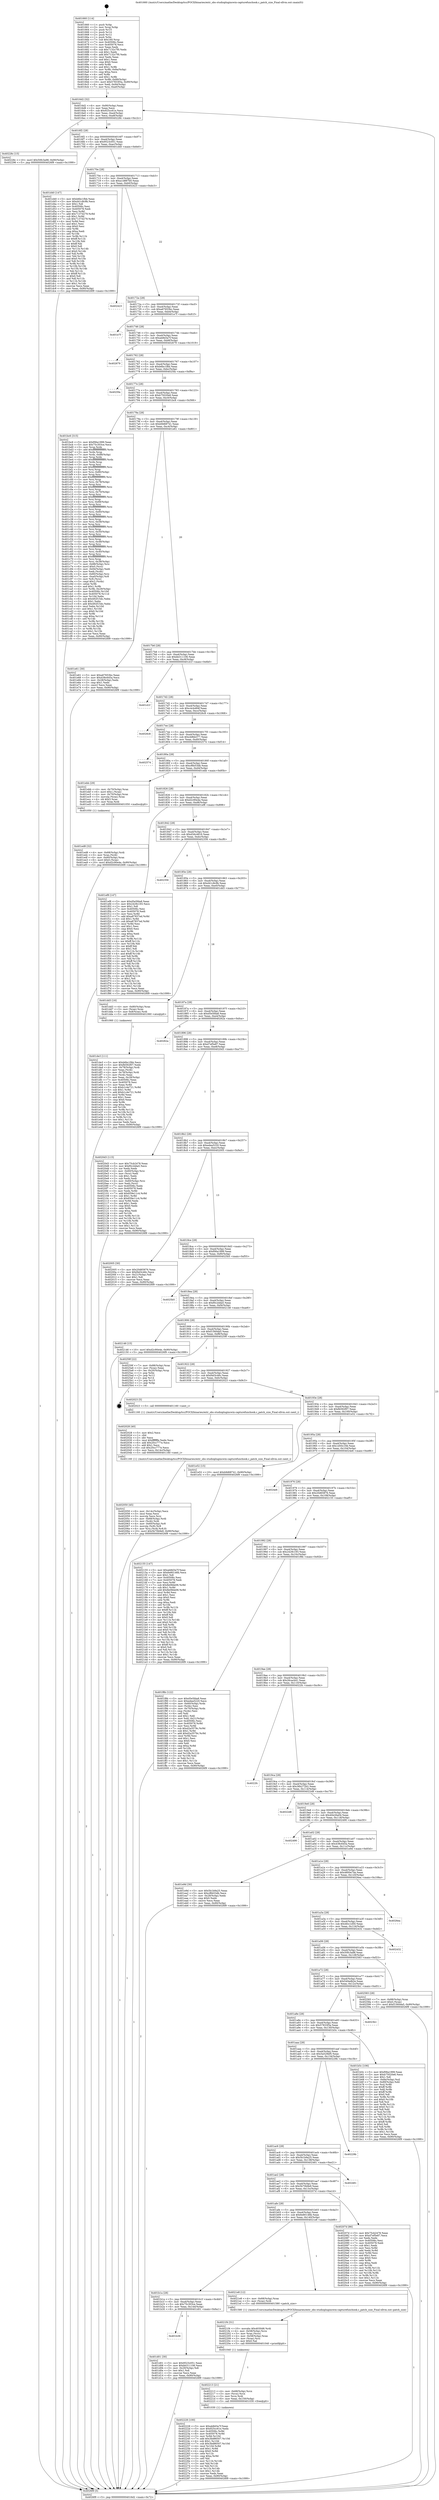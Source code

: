 digraph "0x401660" {
  label = "0x401660 (/mnt/c/Users/mathe/Desktop/tcc/POCII/binaries/extr_obs-studiopluginswin-capturefunchook.c_patch_size_Final-ollvm.out::main(0))"
  labelloc = "t"
  node[shape=record]

  Entry [label="",width=0.3,height=0.3,shape=circle,fillcolor=black,style=filled]
  "0x4016d2" [label="{
     0x4016d2 [32]\l
     | [instrs]\l
     &nbsp;&nbsp;0x4016d2 \<+6\>: mov -0x90(%rbp),%eax\l
     &nbsp;&nbsp;0x4016d8 \<+2\>: mov %eax,%ecx\l
     &nbsp;&nbsp;0x4016da \<+6\>: sub $0x925cc61e,%ecx\l
     &nbsp;&nbsp;0x4016e0 \<+6\>: mov %eax,-0xa4(%rbp)\l
     &nbsp;&nbsp;0x4016e6 \<+6\>: mov %ecx,-0xa8(%rbp)\l
     &nbsp;&nbsp;0x4016ec \<+6\>: je 000000000040228c \<main+0xc2c\>\l
  }"]
  "0x40228c" [label="{
     0x40228c [15]\l
     | [instrs]\l
     &nbsp;&nbsp;0x40228c \<+10\>: movl $0x50fc3a98,-0x90(%rbp)\l
     &nbsp;&nbsp;0x402296 \<+5\>: jmp 00000000004026f9 \<main+0x1099\>\l
  }"]
  "0x4016f2" [label="{
     0x4016f2 [28]\l
     | [instrs]\l
     &nbsp;&nbsp;0x4016f2 \<+5\>: jmp 00000000004016f7 \<main+0x97\>\l
     &nbsp;&nbsp;0x4016f7 \<+6\>: mov -0xa4(%rbp),%eax\l
     &nbsp;&nbsp;0x4016fd \<+5\>: sub $0x9523c051,%eax\l
     &nbsp;&nbsp;0x401702 \<+6\>: mov %eax,-0xac(%rbp)\l
     &nbsp;&nbsp;0x401708 \<+6\>: je 0000000000401d40 \<main+0x6e0\>\l
  }"]
  Exit [label="",width=0.3,height=0.3,shape=circle,fillcolor=black,style=filled,peripheries=2]
  "0x401d40" [label="{
     0x401d40 [147]\l
     | [instrs]\l
     &nbsp;&nbsp;0x401d40 \<+5\>: mov $0xb6bc1fbb,%eax\l
     &nbsp;&nbsp;0x401d45 \<+5\>: mov $0xd41c8c9b,%ecx\l
     &nbsp;&nbsp;0x401d4a \<+2\>: mov $0x1,%dl\l
     &nbsp;&nbsp;0x401d4c \<+7\>: mov 0x40506c,%esi\l
     &nbsp;&nbsp;0x401d53 \<+7\>: mov 0x405078,%edi\l
     &nbsp;&nbsp;0x401d5a \<+3\>: mov %esi,%r8d\l
     &nbsp;&nbsp;0x401d5d \<+7\>: add $0x7137d279,%r8d\l
     &nbsp;&nbsp;0x401d64 \<+4\>: sub $0x1,%r8d\l
     &nbsp;&nbsp;0x401d68 \<+7\>: sub $0x7137d279,%r8d\l
     &nbsp;&nbsp;0x401d6f \<+4\>: imul %r8d,%esi\l
     &nbsp;&nbsp;0x401d73 \<+3\>: and $0x1,%esi\l
     &nbsp;&nbsp;0x401d76 \<+3\>: cmp $0x0,%esi\l
     &nbsp;&nbsp;0x401d79 \<+4\>: sete %r9b\l
     &nbsp;&nbsp;0x401d7d \<+3\>: cmp $0xa,%edi\l
     &nbsp;&nbsp;0x401d80 \<+4\>: setl %r10b\l
     &nbsp;&nbsp;0x401d84 \<+3\>: mov %r9b,%r11b\l
     &nbsp;&nbsp;0x401d87 \<+4\>: xor $0xff,%r11b\l
     &nbsp;&nbsp;0x401d8b \<+3\>: mov %r10b,%bl\l
     &nbsp;&nbsp;0x401d8e \<+3\>: xor $0xff,%bl\l
     &nbsp;&nbsp;0x401d91 \<+3\>: xor $0x0,%dl\l
     &nbsp;&nbsp;0x401d94 \<+3\>: mov %r11b,%r14b\l
     &nbsp;&nbsp;0x401d97 \<+4\>: and $0x0,%r14b\l
     &nbsp;&nbsp;0x401d9b \<+3\>: and %dl,%r9b\l
     &nbsp;&nbsp;0x401d9e \<+3\>: mov %bl,%r15b\l
     &nbsp;&nbsp;0x401da1 \<+4\>: and $0x0,%r15b\l
     &nbsp;&nbsp;0x401da5 \<+3\>: and %dl,%r10b\l
     &nbsp;&nbsp;0x401da8 \<+3\>: or %r9b,%r14b\l
     &nbsp;&nbsp;0x401dab \<+3\>: or %r10b,%r15b\l
     &nbsp;&nbsp;0x401dae \<+3\>: xor %r15b,%r14b\l
     &nbsp;&nbsp;0x401db1 \<+3\>: or %bl,%r11b\l
     &nbsp;&nbsp;0x401db4 \<+4\>: xor $0xff,%r11b\l
     &nbsp;&nbsp;0x401db8 \<+3\>: or $0x0,%dl\l
     &nbsp;&nbsp;0x401dbb \<+3\>: and %dl,%r11b\l
     &nbsp;&nbsp;0x401dbe \<+3\>: or %r11b,%r14b\l
     &nbsp;&nbsp;0x401dc1 \<+4\>: test $0x1,%r14b\l
     &nbsp;&nbsp;0x401dc5 \<+3\>: cmovne %ecx,%eax\l
     &nbsp;&nbsp;0x401dc8 \<+6\>: mov %eax,-0x90(%rbp)\l
     &nbsp;&nbsp;0x401dce \<+5\>: jmp 00000000004026f9 \<main+0x1099\>\l
  }"]
  "0x40170e" [label="{
     0x40170e [28]\l
     | [instrs]\l
     &nbsp;&nbsp;0x40170e \<+5\>: jmp 0000000000401713 \<main+0xb3\>\l
     &nbsp;&nbsp;0x401713 \<+6\>: mov -0xa4(%rbp),%eax\l
     &nbsp;&nbsp;0x401719 \<+5\>: sub $0xa1d887b0,%eax\l
     &nbsp;&nbsp;0x40171e \<+6\>: mov %eax,-0xb0(%rbp)\l
     &nbsp;&nbsp;0x401724 \<+6\>: je 0000000000402423 \<main+0xdc3\>\l
  }"]
  "0x402228" [label="{
     0x402228 [100]\l
     | [instrs]\l
     &nbsp;&nbsp;0x402228 \<+5\>: mov $0xab8d3a7f,%eax\l
     &nbsp;&nbsp;0x40222d \<+5\>: mov $0x925cc61e,%edx\l
     &nbsp;&nbsp;0x402232 \<+8\>: mov 0x40506c,%r8d\l
     &nbsp;&nbsp;0x40223a \<+8\>: mov 0x405078,%r9d\l
     &nbsp;&nbsp;0x402242 \<+3\>: mov %r8d,%r10d\l
     &nbsp;&nbsp;0x402245 \<+7\>: add $0x3bd86507,%r10d\l
     &nbsp;&nbsp;0x40224c \<+4\>: sub $0x1,%r10d\l
     &nbsp;&nbsp;0x402250 \<+7\>: sub $0x3bd86507,%r10d\l
     &nbsp;&nbsp;0x402257 \<+4\>: imul %r10d,%r8d\l
     &nbsp;&nbsp;0x40225b \<+4\>: and $0x1,%r8d\l
     &nbsp;&nbsp;0x40225f \<+4\>: cmp $0x0,%r8d\l
     &nbsp;&nbsp;0x402263 \<+4\>: sete %r11b\l
     &nbsp;&nbsp;0x402267 \<+4\>: cmp $0xa,%r9d\l
     &nbsp;&nbsp;0x40226b \<+3\>: setl %bl\l
     &nbsp;&nbsp;0x40226e \<+3\>: mov %r11b,%r14b\l
     &nbsp;&nbsp;0x402271 \<+3\>: and %bl,%r14b\l
     &nbsp;&nbsp;0x402274 \<+3\>: xor %bl,%r11b\l
     &nbsp;&nbsp;0x402277 \<+3\>: or %r11b,%r14b\l
     &nbsp;&nbsp;0x40227a \<+4\>: test $0x1,%r14b\l
     &nbsp;&nbsp;0x40227e \<+3\>: cmovne %edx,%eax\l
     &nbsp;&nbsp;0x402281 \<+6\>: mov %eax,-0x90(%rbp)\l
     &nbsp;&nbsp;0x402287 \<+5\>: jmp 00000000004026f9 \<main+0x1099\>\l
  }"]
  "0x402423" [label="{
     0x402423\l
  }", style=dashed]
  "0x40172a" [label="{
     0x40172a [28]\l
     | [instrs]\l
     &nbsp;&nbsp;0x40172a \<+5\>: jmp 000000000040172f \<main+0xcf\>\l
     &nbsp;&nbsp;0x40172f \<+6\>: mov -0xa4(%rbp),%eax\l
     &nbsp;&nbsp;0x401735 \<+5\>: sub $0xa67653bc,%eax\l
     &nbsp;&nbsp;0x40173a \<+6\>: mov %eax,-0xb4(%rbp)\l
     &nbsp;&nbsp;0x401740 \<+6\>: je 0000000000401e7f \<main+0x81f\>\l
  }"]
  "0x402213" [label="{
     0x402213 [21]\l
     | [instrs]\l
     &nbsp;&nbsp;0x402213 \<+4\>: mov -0x68(%rbp),%rcx\l
     &nbsp;&nbsp;0x402217 \<+3\>: mov (%rcx),%rcx\l
     &nbsp;&nbsp;0x40221a \<+3\>: mov %rcx,%rdi\l
     &nbsp;&nbsp;0x40221d \<+6\>: mov %eax,-0x150(%rbp)\l
     &nbsp;&nbsp;0x402223 \<+5\>: call 0000000000401030 \<free@plt\>\l
     | [calls]\l
     &nbsp;&nbsp;0x401030 \{1\} (unknown)\l
  }"]
  "0x401e7f" [label="{
     0x401e7f\l
  }", style=dashed]
  "0x401746" [label="{
     0x401746 [28]\l
     | [instrs]\l
     &nbsp;&nbsp;0x401746 \<+5\>: jmp 000000000040174b \<main+0xeb\>\l
     &nbsp;&nbsp;0x40174b \<+6\>: mov -0xa4(%rbp),%eax\l
     &nbsp;&nbsp;0x401751 \<+5\>: sub $0xab8d3a7f,%eax\l
     &nbsp;&nbsp;0x401756 \<+6\>: mov %eax,-0xb8(%rbp)\l
     &nbsp;&nbsp;0x40175c \<+6\>: je 0000000000402679 \<main+0x1019\>\l
  }"]
  "0x4021f4" [label="{
     0x4021f4 [31]\l
     | [instrs]\l
     &nbsp;&nbsp;0x4021f4 \<+10\>: movabs $0x4030d6,%rdi\l
     &nbsp;&nbsp;0x4021fe \<+4\>: mov -0x58(%rbp),%rcx\l
     &nbsp;&nbsp;0x402202 \<+3\>: mov %rax,(%rcx)\l
     &nbsp;&nbsp;0x402205 \<+4\>: mov -0x58(%rbp),%rax\l
     &nbsp;&nbsp;0x402209 \<+3\>: mov (%rax),%rsi\l
     &nbsp;&nbsp;0x40220c \<+2\>: mov $0x0,%al\l
     &nbsp;&nbsp;0x40220e \<+5\>: call 0000000000401040 \<printf@plt\>\l
     | [calls]\l
     &nbsp;&nbsp;0x401040 \{1\} (unknown)\l
  }"]
  "0x402679" [label="{
     0x402679\l
  }", style=dashed]
  "0x401762" [label="{
     0x401762 [28]\l
     | [instrs]\l
     &nbsp;&nbsp;0x401762 \<+5\>: jmp 0000000000401767 \<main+0x107\>\l
     &nbsp;&nbsp;0x401767 \<+6\>: mov -0xa4(%rbp),%eax\l
     &nbsp;&nbsp;0x40176d \<+5\>: sub $0xb6bc1fbb,%eax\l
     &nbsp;&nbsp;0x401772 \<+6\>: mov %eax,-0xbc(%rbp)\l
     &nbsp;&nbsp;0x401778 \<+6\>: je 00000000004025fa \<main+0xf9a\>\l
  }"]
  "0x402050" [label="{
     0x402050 [45]\l
     | [instrs]\l
     &nbsp;&nbsp;0x402050 \<+6\>: mov -0x14c(%rbp),%ecx\l
     &nbsp;&nbsp;0x402056 \<+3\>: imul %eax,%ecx\l
     &nbsp;&nbsp;0x402059 \<+3\>: movslq %ecx,%rsi\l
     &nbsp;&nbsp;0x40205c \<+4\>: mov -0x68(%rbp),%rdi\l
     &nbsp;&nbsp;0x402060 \<+3\>: mov (%rdi),%rdi\l
     &nbsp;&nbsp;0x402063 \<+4\>: mov -0x60(%rbp),%r8\l
     &nbsp;&nbsp;0x402067 \<+3\>: movslq (%r8),%r8\l
     &nbsp;&nbsp;0x40206a \<+4\>: mov %rsi,(%rdi,%r8,8)\l
     &nbsp;&nbsp;0x40206e \<+10\>: movl $0x5b70b9e9,-0x90(%rbp)\l
     &nbsp;&nbsp;0x402078 \<+5\>: jmp 00000000004026f9 \<main+0x1099\>\l
  }"]
  "0x4025fa" [label="{
     0x4025fa\l
  }", style=dashed]
  "0x40177e" [label="{
     0x40177e [28]\l
     | [instrs]\l
     &nbsp;&nbsp;0x40177e \<+5\>: jmp 0000000000401783 \<main+0x123\>\l
     &nbsp;&nbsp;0x401783 \<+6\>: mov -0xa4(%rbp),%eax\l
     &nbsp;&nbsp;0x401789 \<+5\>: sub $0xb75020e6,%eax\l
     &nbsp;&nbsp;0x40178e \<+6\>: mov %eax,-0xc0(%rbp)\l
     &nbsp;&nbsp;0x401794 \<+6\>: je 0000000000401bc6 \<main+0x566\>\l
  }"]
  "0x402028" [label="{
     0x402028 [40]\l
     | [instrs]\l
     &nbsp;&nbsp;0x402028 \<+5\>: mov $0x2,%ecx\l
     &nbsp;&nbsp;0x40202d \<+1\>: cltd\l
     &nbsp;&nbsp;0x40202e \<+2\>: idiv %ecx\l
     &nbsp;&nbsp;0x402030 \<+6\>: imul $0xfffffffe,%edx,%ecx\l
     &nbsp;&nbsp;0x402036 \<+6\>: add $0x20cc777e,%ecx\l
     &nbsp;&nbsp;0x40203c \<+3\>: add $0x1,%ecx\l
     &nbsp;&nbsp;0x40203f \<+6\>: sub $0x20cc777e,%ecx\l
     &nbsp;&nbsp;0x402045 \<+6\>: mov %ecx,-0x14c(%rbp)\l
     &nbsp;&nbsp;0x40204b \<+5\>: call 0000000000401160 \<next_i\>\l
     | [calls]\l
     &nbsp;&nbsp;0x401160 \{1\} (/mnt/c/Users/mathe/Desktop/tcc/POCII/binaries/extr_obs-studiopluginswin-capturefunchook.c_patch_size_Final-ollvm.out::next_i)\l
  }"]
  "0x401bc6" [label="{
     0x401bc6 [315]\l
     | [instrs]\l
     &nbsp;&nbsp;0x401bc6 \<+5\>: mov $0xf06a1999,%eax\l
     &nbsp;&nbsp;0x401bcb \<+5\>: mov $0x75c303ce,%ecx\l
     &nbsp;&nbsp;0x401bd0 \<+3\>: mov %rsp,%rdx\l
     &nbsp;&nbsp;0x401bd3 \<+4\>: add $0xfffffffffffffff0,%rdx\l
     &nbsp;&nbsp;0x401bd7 \<+3\>: mov %rdx,%rsp\l
     &nbsp;&nbsp;0x401bda \<+7\>: mov %rdx,-0x88(%rbp)\l
     &nbsp;&nbsp;0x401be1 \<+3\>: mov %rsp,%rdx\l
     &nbsp;&nbsp;0x401be4 \<+4\>: add $0xfffffffffffffff0,%rdx\l
     &nbsp;&nbsp;0x401be8 \<+3\>: mov %rdx,%rsp\l
     &nbsp;&nbsp;0x401beb \<+3\>: mov %rsp,%rsi\l
     &nbsp;&nbsp;0x401bee \<+4\>: add $0xfffffffffffffff0,%rsi\l
     &nbsp;&nbsp;0x401bf2 \<+3\>: mov %rsi,%rsp\l
     &nbsp;&nbsp;0x401bf5 \<+4\>: mov %rsi,-0x80(%rbp)\l
     &nbsp;&nbsp;0x401bf9 \<+3\>: mov %rsp,%rsi\l
     &nbsp;&nbsp;0x401bfc \<+4\>: add $0xfffffffffffffff0,%rsi\l
     &nbsp;&nbsp;0x401c00 \<+3\>: mov %rsi,%rsp\l
     &nbsp;&nbsp;0x401c03 \<+4\>: mov %rsi,-0x78(%rbp)\l
     &nbsp;&nbsp;0x401c07 \<+3\>: mov %rsp,%rsi\l
     &nbsp;&nbsp;0x401c0a \<+4\>: add $0xfffffffffffffff0,%rsi\l
     &nbsp;&nbsp;0x401c0e \<+3\>: mov %rsi,%rsp\l
     &nbsp;&nbsp;0x401c11 \<+4\>: mov %rsi,-0x70(%rbp)\l
     &nbsp;&nbsp;0x401c15 \<+3\>: mov %rsp,%rsi\l
     &nbsp;&nbsp;0x401c18 \<+4\>: add $0xfffffffffffffff0,%rsi\l
     &nbsp;&nbsp;0x401c1c \<+3\>: mov %rsi,%rsp\l
     &nbsp;&nbsp;0x401c1f \<+4\>: mov %rsi,-0x68(%rbp)\l
     &nbsp;&nbsp;0x401c23 \<+3\>: mov %rsp,%rsi\l
     &nbsp;&nbsp;0x401c26 \<+4\>: add $0xfffffffffffffff0,%rsi\l
     &nbsp;&nbsp;0x401c2a \<+3\>: mov %rsi,%rsp\l
     &nbsp;&nbsp;0x401c2d \<+4\>: mov %rsi,-0x60(%rbp)\l
     &nbsp;&nbsp;0x401c31 \<+3\>: mov %rsp,%rsi\l
     &nbsp;&nbsp;0x401c34 \<+4\>: add $0xfffffffffffffff0,%rsi\l
     &nbsp;&nbsp;0x401c38 \<+3\>: mov %rsi,%rsp\l
     &nbsp;&nbsp;0x401c3b \<+4\>: mov %rsi,-0x58(%rbp)\l
     &nbsp;&nbsp;0x401c3f \<+3\>: mov %rsp,%rsi\l
     &nbsp;&nbsp;0x401c42 \<+4\>: add $0xfffffffffffffff0,%rsi\l
     &nbsp;&nbsp;0x401c46 \<+3\>: mov %rsi,%rsp\l
     &nbsp;&nbsp;0x401c49 \<+4\>: mov %rsi,-0x50(%rbp)\l
     &nbsp;&nbsp;0x401c4d \<+3\>: mov %rsp,%rsi\l
     &nbsp;&nbsp;0x401c50 \<+4\>: add $0xfffffffffffffff0,%rsi\l
     &nbsp;&nbsp;0x401c54 \<+3\>: mov %rsi,%rsp\l
     &nbsp;&nbsp;0x401c57 \<+4\>: mov %rsi,-0x48(%rbp)\l
     &nbsp;&nbsp;0x401c5b \<+3\>: mov %rsp,%rsi\l
     &nbsp;&nbsp;0x401c5e \<+4\>: add $0xfffffffffffffff0,%rsi\l
     &nbsp;&nbsp;0x401c62 \<+3\>: mov %rsi,%rsp\l
     &nbsp;&nbsp;0x401c65 \<+4\>: mov %rsi,-0x40(%rbp)\l
     &nbsp;&nbsp;0x401c69 \<+3\>: mov %rsp,%rsi\l
     &nbsp;&nbsp;0x401c6c \<+4\>: add $0xfffffffffffffff0,%rsi\l
     &nbsp;&nbsp;0x401c70 \<+3\>: mov %rsi,%rsp\l
     &nbsp;&nbsp;0x401c73 \<+4\>: mov %rsi,-0x38(%rbp)\l
     &nbsp;&nbsp;0x401c77 \<+7\>: mov -0x88(%rbp),%rsi\l
     &nbsp;&nbsp;0x401c7e \<+6\>: movl $0x0,(%rsi)\l
     &nbsp;&nbsp;0x401c84 \<+6\>: mov -0x94(%rbp),%edi\l
     &nbsp;&nbsp;0x401c8a \<+2\>: mov %edi,(%rdx)\l
     &nbsp;&nbsp;0x401c8c \<+4\>: mov -0x80(%rbp),%rsi\l
     &nbsp;&nbsp;0x401c90 \<+7\>: mov -0xa0(%rbp),%r8\l
     &nbsp;&nbsp;0x401c97 \<+3\>: mov %r8,(%rsi)\l
     &nbsp;&nbsp;0x401c9a \<+3\>: cmpl $0x2,(%rdx)\l
     &nbsp;&nbsp;0x401c9d \<+4\>: setne %r9b\l
     &nbsp;&nbsp;0x401ca1 \<+4\>: and $0x1,%r9b\l
     &nbsp;&nbsp;0x401ca5 \<+4\>: mov %r9b,-0x29(%rbp)\l
     &nbsp;&nbsp;0x401ca9 \<+8\>: mov 0x40506c,%r10d\l
     &nbsp;&nbsp;0x401cb1 \<+8\>: mov 0x405078,%r11d\l
     &nbsp;&nbsp;0x401cb9 \<+3\>: mov %r10d,%ebx\l
     &nbsp;&nbsp;0x401cbc \<+6\>: sub $0x492f15dc,%ebx\l
     &nbsp;&nbsp;0x401cc2 \<+3\>: sub $0x1,%ebx\l
     &nbsp;&nbsp;0x401cc5 \<+6\>: add $0x492f15dc,%ebx\l
     &nbsp;&nbsp;0x401ccb \<+4\>: imul %ebx,%r10d\l
     &nbsp;&nbsp;0x401ccf \<+4\>: and $0x1,%r10d\l
     &nbsp;&nbsp;0x401cd3 \<+4\>: cmp $0x0,%r10d\l
     &nbsp;&nbsp;0x401cd7 \<+4\>: sete %r9b\l
     &nbsp;&nbsp;0x401cdb \<+4\>: cmp $0xa,%r11d\l
     &nbsp;&nbsp;0x401cdf \<+4\>: setl %r14b\l
     &nbsp;&nbsp;0x401ce3 \<+3\>: mov %r9b,%r15b\l
     &nbsp;&nbsp;0x401ce6 \<+3\>: and %r14b,%r15b\l
     &nbsp;&nbsp;0x401ce9 \<+3\>: xor %r14b,%r9b\l
     &nbsp;&nbsp;0x401cec \<+3\>: or %r9b,%r15b\l
     &nbsp;&nbsp;0x401cef \<+4\>: test $0x1,%r15b\l
     &nbsp;&nbsp;0x401cf3 \<+3\>: cmovne %ecx,%eax\l
     &nbsp;&nbsp;0x401cf6 \<+6\>: mov %eax,-0x90(%rbp)\l
     &nbsp;&nbsp;0x401cfc \<+5\>: jmp 00000000004026f9 \<main+0x1099\>\l
  }"]
  "0x40179a" [label="{
     0x40179a [28]\l
     | [instrs]\l
     &nbsp;&nbsp;0x40179a \<+5\>: jmp 000000000040179f \<main+0x13f\>\l
     &nbsp;&nbsp;0x40179f \<+6\>: mov -0xa4(%rbp),%eax\l
     &nbsp;&nbsp;0x4017a5 \<+5\>: sub $0xb9d68741,%eax\l
     &nbsp;&nbsp;0x4017aa \<+6\>: mov %eax,-0xc4(%rbp)\l
     &nbsp;&nbsp;0x4017b0 \<+6\>: je 0000000000401e61 \<main+0x801\>\l
  }"]
  "0x401ed8" [label="{
     0x401ed8 [32]\l
     | [instrs]\l
     &nbsp;&nbsp;0x401ed8 \<+4\>: mov -0x68(%rbp),%rdi\l
     &nbsp;&nbsp;0x401edc \<+3\>: mov %rax,(%rdi)\l
     &nbsp;&nbsp;0x401edf \<+4\>: mov -0x60(%rbp),%rax\l
     &nbsp;&nbsp;0x401ee3 \<+6\>: movl $0x0,(%rax)\l
     &nbsp;&nbsp;0x401ee9 \<+10\>: movl $0xd2c90e4e,-0x90(%rbp)\l
     &nbsp;&nbsp;0x401ef3 \<+5\>: jmp 00000000004026f9 \<main+0x1099\>\l
  }"]
  "0x401e61" [label="{
     0x401e61 [30]\l
     | [instrs]\l
     &nbsp;&nbsp;0x401e61 \<+5\>: mov $0xa67653bc,%eax\l
     &nbsp;&nbsp;0x401e66 \<+5\>: mov $0x438c645a,%ecx\l
     &nbsp;&nbsp;0x401e6b \<+3\>: mov -0x28(%rbp),%edx\l
     &nbsp;&nbsp;0x401e6e \<+3\>: cmp $0x1,%edx\l
     &nbsp;&nbsp;0x401e71 \<+3\>: cmovl %ecx,%eax\l
     &nbsp;&nbsp;0x401e74 \<+6\>: mov %eax,-0x90(%rbp)\l
     &nbsp;&nbsp;0x401e7a \<+5\>: jmp 00000000004026f9 \<main+0x1099\>\l
  }"]
  "0x4017b6" [label="{
     0x4017b6 [28]\l
     | [instrs]\l
     &nbsp;&nbsp;0x4017b6 \<+5\>: jmp 00000000004017bb \<main+0x15b\>\l
     &nbsp;&nbsp;0x4017bb \<+6\>: mov -0xa4(%rbp),%eax\l
     &nbsp;&nbsp;0x4017c1 \<+5\>: sub $0xbb311106,%eax\l
     &nbsp;&nbsp;0x4017c6 \<+6\>: mov %eax,-0xc8(%rbp)\l
     &nbsp;&nbsp;0x4017cc \<+6\>: je 0000000000401d1f \<main+0x6bf\>\l
  }"]
  "0x401de3" [label="{
     0x401de3 [111]\l
     | [instrs]\l
     &nbsp;&nbsp;0x401de3 \<+5\>: mov $0xb6bc1fbb,%ecx\l
     &nbsp;&nbsp;0x401de8 \<+5\>: mov $0xfb592f07,%edx\l
     &nbsp;&nbsp;0x401ded \<+4\>: mov -0x78(%rbp),%rdi\l
     &nbsp;&nbsp;0x401df1 \<+2\>: mov %eax,(%rdi)\l
     &nbsp;&nbsp;0x401df3 \<+4\>: mov -0x78(%rbp),%rdi\l
     &nbsp;&nbsp;0x401df7 \<+2\>: mov (%rdi),%eax\l
     &nbsp;&nbsp;0x401df9 \<+3\>: mov %eax,-0x28(%rbp)\l
     &nbsp;&nbsp;0x401dfc \<+7\>: mov 0x40506c,%eax\l
     &nbsp;&nbsp;0x401e03 \<+7\>: mov 0x405078,%esi\l
     &nbsp;&nbsp;0x401e0a \<+3\>: mov %eax,%r8d\l
     &nbsp;&nbsp;0x401e0d \<+7\>: sub $0xb1c4e721,%r8d\l
     &nbsp;&nbsp;0x401e14 \<+4\>: sub $0x1,%r8d\l
     &nbsp;&nbsp;0x401e18 \<+7\>: add $0xb1c4e721,%r8d\l
     &nbsp;&nbsp;0x401e1f \<+4\>: imul %r8d,%eax\l
     &nbsp;&nbsp;0x401e23 \<+3\>: and $0x1,%eax\l
     &nbsp;&nbsp;0x401e26 \<+3\>: cmp $0x0,%eax\l
     &nbsp;&nbsp;0x401e29 \<+4\>: sete %r9b\l
     &nbsp;&nbsp;0x401e2d \<+3\>: cmp $0xa,%esi\l
     &nbsp;&nbsp;0x401e30 \<+4\>: setl %r10b\l
     &nbsp;&nbsp;0x401e34 \<+3\>: mov %r9b,%r11b\l
     &nbsp;&nbsp;0x401e37 \<+3\>: and %r10b,%r11b\l
     &nbsp;&nbsp;0x401e3a \<+3\>: xor %r10b,%r9b\l
     &nbsp;&nbsp;0x401e3d \<+3\>: or %r9b,%r11b\l
     &nbsp;&nbsp;0x401e40 \<+4\>: test $0x1,%r11b\l
     &nbsp;&nbsp;0x401e44 \<+3\>: cmovne %edx,%ecx\l
     &nbsp;&nbsp;0x401e47 \<+6\>: mov %ecx,-0x90(%rbp)\l
     &nbsp;&nbsp;0x401e4d \<+5\>: jmp 00000000004026f9 \<main+0x1099\>\l
  }"]
  "0x401d1f" [label="{
     0x401d1f\l
  }", style=dashed]
  "0x4017d2" [label="{
     0x4017d2 [28]\l
     | [instrs]\l
     &nbsp;&nbsp;0x4017d2 \<+5\>: jmp 00000000004017d7 \<main+0x177\>\l
     &nbsp;&nbsp;0x4017d7 \<+6\>: mov -0xa4(%rbp),%eax\l
     &nbsp;&nbsp;0x4017dd \<+5\>: sub $0xc4cb484f,%eax\l
     &nbsp;&nbsp;0x4017e2 \<+6\>: mov %eax,-0xcc(%rbp)\l
     &nbsp;&nbsp;0x4017e8 \<+6\>: je 00000000004026c8 \<main+0x1068\>\l
  }"]
  "0x401b36" [label="{
     0x401b36\l
  }", style=dashed]
  "0x4026c8" [label="{
     0x4026c8\l
  }", style=dashed]
  "0x4017ee" [label="{
     0x4017ee [28]\l
     | [instrs]\l
     &nbsp;&nbsp;0x4017ee \<+5\>: jmp 00000000004017f3 \<main+0x193\>\l
     &nbsp;&nbsp;0x4017f3 \<+6\>: mov -0xa4(%rbp),%eax\l
     &nbsp;&nbsp;0x4017f9 \<+5\>: sub $0xcb8bb377,%eax\l
     &nbsp;&nbsp;0x4017fe \<+6\>: mov %eax,-0xd0(%rbp)\l
     &nbsp;&nbsp;0x401804 \<+6\>: je 0000000000402574 \<main+0xf14\>\l
  }"]
  "0x401d01" [label="{
     0x401d01 [30]\l
     | [instrs]\l
     &nbsp;&nbsp;0x401d01 \<+5\>: mov $0x9523c051,%eax\l
     &nbsp;&nbsp;0x401d06 \<+5\>: mov $0xbb311106,%ecx\l
     &nbsp;&nbsp;0x401d0b \<+3\>: mov -0x29(%rbp),%dl\l
     &nbsp;&nbsp;0x401d0e \<+3\>: test $0x1,%dl\l
     &nbsp;&nbsp;0x401d11 \<+3\>: cmovne %ecx,%eax\l
     &nbsp;&nbsp;0x401d14 \<+6\>: mov %eax,-0x90(%rbp)\l
     &nbsp;&nbsp;0x401d1a \<+5\>: jmp 00000000004026f9 \<main+0x1099\>\l
  }"]
  "0x402574" [label="{
     0x402574\l
  }", style=dashed]
  "0x40180a" [label="{
     0x40180a [28]\l
     | [instrs]\l
     &nbsp;&nbsp;0x40180a \<+5\>: jmp 000000000040180f \<main+0x1af\>\l
     &nbsp;&nbsp;0x40180f \<+6\>: mov -0xa4(%rbp),%eax\l
     &nbsp;&nbsp;0x401815 \<+5\>: sub $0xcf6b53db,%eax\l
     &nbsp;&nbsp;0x40181a \<+6\>: mov %eax,-0xd4(%rbp)\l
     &nbsp;&nbsp;0x401820 \<+6\>: je 0000000000401ebb \<main+0x85b\>\l
  }"]
  "0x401b1a" [label="{
     0x401b1a [28]\l
     | [instrs]\l
     &nbsp;&nbsp;0x401b1a \<+5\>: jmp 0000000000401b1f \<main+0x4bf\>\l
     &nbsp;&nbsp;0x401b1f \<+6\>: mov -0xa4(%rbp),%eax\l
     &nbsp;&nbsp;0x401b25 \<+5\>: sub $0x75c303ce,%eax\l
     &nbsp;&nbsp;0x401b2a \<+6\>: mov %eax,-0x144(%rbp)\l
     &nbsp;&nbsp;0x401b30 \<+6\>: je 0000000000401d01 \<main+0x6a1\>\l
  }"]
  "0x401ebb" [label="{
     0x401ebb [29]\l
     | [instrs]\l
     &nbsp;&nbsp;0x401ebb \<+4\>: mov -0x70(%rbp),%rax\l
     &nbsp;&nbsp;0x401ebf \<+6\>: movl $0x1,(%rax)\l
     &nbsp;&nbsp;0x401ec5 \<+4\>: mov -0x70(%rbp),%rax\l
     &nbsp;&nbsp;0x401ec9 \<+3\>: movslq (%rax),%rax\l
     &nbsp;&nbsp;0x401ecc \<+4\>: shl $0x3,%rax\l
     &nbsp;&nbsp;0x401ed0 \<+3\>: mov %rax,%rdi\l
     &nbsp;&nbsp;0x401ed3 \<+5\>: call 0000000000401050 \<malloc@plt\>\l
     | [calls]\l
     &nbsp;&nbsp;0x401050 \{1\} (unknown)\l
  }"]
  "0x401826" [label="{
     0x401826 [28]\l
     | [instrs]\l
     &nbsp;&nbsp;0x401826 \<+5\>: jmp 000000000040182b \<main+0x1cb\>\l
     &nbsp;&nbsp;0x40182b \<+6\>: mov -0xa4(%rbp),%eax\l
     &nbsp;&nbsp;0x401831 \<+5\>: sub $0xd2c90e4e,%eax\l
     &nbsp;&nbsp;0x401836 \<+6\>: mov %eax,-0xd8(%rbp)\l
     &nbsp;&nbsp;0x40183c \<+6\>: je 0000000000401ef8 \<main+0x898\>\l
  }"]
  "0x4021e8" [label="{
     0x4021e8 [12]\l
     | [instrs]\l
     &nbsp;&nbsp;0x4021e8 \<+4\>: mov -0x68(%rbp),%rax\l
     &nbsp;&nbsp;0x4021ec \<+3\>: mov (%rax),%rdi\l
     &nbsp;&nbsp;0x4021ef \<+5\>: call 0000000000401580 \<patch_size\>\l
     | [calls]\l
     &nbsp;&nbsp;0x401580 \{1\} (/mnt/c/Users/mathe/Desktop/tcc/POCII/binaries/extr_obs-studiopluginswin-capturefunchook.c_patch_size_Final-ollvm.out::patch_size)\l
  }"]
  "0x401ef8" [label="{
     0x401ef8 [147]\l
     | [instrs]\l
     &nbsp;&nbsp;0x401ef8 \<+5\>: mov $0xd5e5fda8,%eax\l
     &nbsp;&nbsp;0x401efd \<+5\>: mov $0x2429c193,%ecx\l
     &nbsp;&nbsp;0x401f02 \<+2\>: mov $0x1,%dl\l
     &nbsp;&nbsp;0x401f04 \<+7\>: mov 0x40506c,%esi\l
     &nbsp;&nbsp;0x401f0b \<+7\>: mov 0x405078,%edi\l
     &nbsp;&nbsp;0x401f12 \<+3\>: mov %esi,%r8d\l
     &nbsp;&nbsp;0x401f15 \<+7\>: add $0xa87837ed,%r8d\l
     &nbsp;&nbsp;0x401f1c \<+4\>: sub $0x1,%r8d\l
     &nbsp;&nbsp;0x401f20 \<+7\>: sub $0xa87837ed,%r8d\l
     &nbsp;&nbsp;0x401f27 \<+4\>: imul %r8d,%esi\l
     &nbsp;&nbsp;0x401f2b \<+3\>: and $0x1,%esi\l
     &nbsp;&nbsp;0x401f2e \<+3\>: cmp $0x0,%esi\l
     &nbsp;&nbsp;0x401f31 \<+4\>: sete %r9b\l
     &nbsp;&nbsp;0x401f35 \<+3\>: cmp $0xa,%edi\l
     &nbsp;&nbsp;0x401f38 \<+4\>: setl %r10b\l
     &nbsp;&nbsp;0x401f3c \<+3\>: mov %r9b,%r11b\l
     &nbsp;&nbsp;0x401f3f \<+4\>: xor $0xff,%r11b\l
     &nbsp;&nbsp;0x401f43 \<+3\>: mov %r10b,%bl\l
     &nbsp;&nbsp;0x401f46 \<+3\>: xor $0xff,%bl\l
     &nbsp;&nbsp;0x401f49 \<+3\>: xor $0x1,%dl\l
     &nbsp;&nbsp;0x401f4c \<+3\>: mov %r11b,%r14b\l
     &nbsp;&nbsp;0x401f4f \<+4\>: and $0xff,%r14b\l
     &nbsp;&nbsp;0x401f53 \<+3\>: and %dl,%r9b\l
     &nbsp;&nbsp;0x401f56 \<+3\>: mov %bl,%r15b\l
     &nbsp;&nbsp;0x401f59 \<+4\>: and $0xff,%r15b\l
     &nbsp;&nbsp;0x401f5d \<+3\>: and %dl,%r10b\l
     &nbsp;&nbsp;0x401f60 \<+3\>: or %r9b,%r14b\l
     &nbsp;&nbsp;0x401f63 \<+3\>: or %r10b,%r15b\l
     &nbsp;&nbsp;0x401f66 \<+3\>: xor %r15b,%r14b\l
     &nbsp;&nbsp;0x401f69 \<+3\>: or %bl,%r11b\l
     &nbsp;&nbsp;0x401f6c \<+4\>: xor $0xff,%r11b\l
     &nbsp;&nbsp;0x401f70 \<+3\>: or $0x1,%dl\l
     &nbsp;&nbsp;0x401f73 \<+3\>: and %dl,%r11b\l
     &nbsp;&nbsp;0x401f76 \<+3\>: or %r11b,%r14b\l
     &nbsp;&nbsp;0x401f79 \<+4\>: test $0x1,%r14b\l
     &nbsp;&nbsp;0x401f7d \<+3\>: cmovne %ecx,%eax\l
     &nbsp;&nbsp;0x401f80 \<+6\>: mov %eax,-0x90(%rbp)\l
     &nbsp;&nbsp;0x401f86 \<+5\>: jmp 00000000004026f9 \<main+0x1099\>\l
  }"]
  "0x401842" [label="{
     0x401842 [28]\l
     | [instrs]\l
     &nbsp;&nbsp;0x401842 \<+5\>: jmp 0000000000401847 \<main+0x1e7\>\l
     &nbsp;&nbsp;0x401847 \<+6\>: mov -0xa4(%rbp),%eax\l
     &nbsp;&nbsp;0x40184d \<+5\>: sub $0xd3dc4816,%eax\l
     &nbsp;&nbsp;0x401852 \<+6\>: mov %eax,-0xdc(%rbp)\l
     &nbsp;&nbsp;0x401858 \<+6\>: je 0000000000402356 \<main+0xcf6\>\l
  }"]
  "0x401afe" [label="{
     0x401afe [28]\l
     | [instrs]\l
     &nbsp;&nbsp;0x401afe \<+5\>: jmp 0000000000401b03 \<main+0x4a3\>\l
     &nbsp;&nbsp;0x401b03 \<+6\>: mov -0xa4(%rbp),%eax\l
     &nbsp;&nbsp;0x401b09 \<+5\>: sub $0x6e80146b,%eax\l
     &nbsp;&nbsp;0x401b0e \<+6\>: mov %eax,-0x140(%rbp)\l
     &nbsp;&nbsp;0x401b14 \<+6\>: je 00000000004021e8 \<main+0xb88\>\l
  }"]
  "0x402356" [label="{
     0x402356\l
  }", style=dashed]
  "0x40185e" [label="{
     0x40185e [28]\l
     | [instrs]\l
     &nbsp;&nbsp;0x40185e \<+5\>: jmp 0000000000401863 \<main+0x203\>\l
     &nbsp;&nbsp;0x401863 \<+6\>: mov -0xa4(%rbp),%eax\l
     &nbsp;&nbsp;0x401869 \<+5\>: sub $0xd41c8c9b,%eax\l
     &nbsp;&nbsp;0x40186e \<+6\>: mov %eax,-0xe0(%rbp)\l
     &nbsp;&nbsp;0x401874 \<+6\>: je 0000000000401dd3 \<main+0x773\>\l
  }"]
  "0x40207d" [label="{
     0x40207d [86]\l
     | [instrs]\l
     &nbsp;&nbsp;0x40207d \<+5\>: mov $0x75cb2478,%eax\l
     &nbsp;&nbsp;0x402082 \<+5\>: mov $0xd7ef5e87,%ecx\l
     &nbsp;&nbsp;0x402087 \<+2\>: xor %edx,%edx\l
     &nbsp;&nbsp;0x402089 \<+7\>: mov 0x40506c,%esi\l
     &nbsp;&nbsp;0x402090 \<+7\>: mov 0x405078,%edi\l
     &nbsp;&nbsp;0x402097 \<+3\>: sub $0x1,%edx\l
     &nbsp;&nbsp;0x40209a \<+3\>: mov %esi,%r8d\l
     &nbsp;&nbsp;0x40209d \<+3\>: add %edx,%r8d\l
     &nbsp;&nbsp;0x4020a0 \<+4\>: imul %r8d,%esi\l
     &nbsp;&nbsp;0x4020a4 \<+3\>: and $0x1,%esi\l
     &nbsp;&nbsp;0x4020a7 \<+3\>: cmp $0x0,%esi\l
     &nbsp;&nbsp;0x4020aa \<+4\>: sete %r9b\l
     &nbsp;&nbsp;0x4020ae \<+3\>: cmp $0xa,%edi\l
     &nbsp;&nbsp;0x4020b1 \<+4\>: setl %r10b\l
     &nbsp;&nbsp;0x4020b5 \<+3\>: mov %r9b,%r11b\l
     &nbsp;&nbsp;0x4020b8 \<+3\>: and %r10b,%r11b\l
     &nbsp;&nbsp;0x4020bb \<+3\>: xor %r10b,%r9b\l
     &nbsp;&nbsp;0x4020be \<+3\>: or %r9b,%r11b\l
     &nbsp;&nbsp;0x4020c1 \<+4\>: test $0x1,%r11b\l
     &nbsp;&nbsp;0x4020c5 \<+3\>: cmovne %ecx,%eax\l
     &nbsp;&nbsp;0x4020c8 \<+6\>: mov %eax,-0x90(%rbp)\l
     &nbsp;&nbsp;0x4020ce \<+5\>: jmp 00000000004026f9 \<main+0x1099\>\l
  }"]
  "0x401dd3" [label="{
     0x401dd3 [16]\l
     | [instrs]\l
     &nbsp;&nbsp;0x401dd3 \<+4\>: mov -0x80(%rbp),%rax\l
     &nbsp;&nbsp;0x401dd7 \<+3\>: mov (%rax),%rax\l
     &nbsp;&nbsp;0x401dda \<+4\>: mov 0x8(%rax),%rdi\l
     &nbsp;&nbsp;0x401dde \<+5\>: call 0000000000401060 \<atoi@plt\>\l
     | [calls]\l
     &nbsp;&nbsp;0x401060 \{1\} (unknown)\l
  }"]
  "0x40187a" [label="{
     0x40187a [28]\l
     | [instrs]\l
     &nbsp;&nbsp;0x40187a \<+5\>: jmp 000000000040187f \<main+0x21f\>\l
     &nbsp;&nbsp;0x40187f \<+6\>: mov -0xa4(%rbp),%eax\l
     &nbsp;&nbsp;0x401885 \<+5\>: sub $0xd5e5fda8,%eax\l
     &nbsp;&nbsp;0x40188a \<+6\>: mov %eax,-0xe4(%rbp)\l
     &nbsp;&nbsp;0x401890 \<+6\>: je 000000000040262a \<main+0xfca\>\l
  }"]
  "0x401ae2" [label="{
     0x401ae2 [28]\l
     | [instrs]\l
     &nbsp;&nbsp;0x401ae2 \<+5\>: jmp 0000000000401ae7 \<main+0x487\>\l
     &nbsp;&nbsp;0x401ae7 \<+6\>: mov -0xa4(%rbp),%eax\l
     &nbsp;&nbsp;0x401aed \<+5\>: sub $0x5b70b9e9,%eax\l
     &nbsp;&nbsp;0x401af2 \<+6\>: mov %eax,-0x13c(%rbp)\l
     &nbsp;&nbsp;0x401af8 \<+6\>: je 000000000040207d \<main+0xa1d\>\l
  }"]
  "0x40262a" [label="{
     0x40262a\l
  }", style=dashed]
  "0x401896" [label="{
     0x401896 [28]\l
     | [instrs]\l
     &nbsp;&nbsp;0x401896 \<+5\>: jmp 000000000040189b \<main+0x23b\>\l
     &nbsp;&nbsp;0x40189b \<+6\>: mov -0xa4(%rbp),%eax\l
     &nbsp;&nbsp;0x4018a1 \<+5\>: sub $0xd7ef5e87,%eax\l
     &nbsp;&nbsp;0x4018a6 \<+6\>: mov %eax,-0xe8(%rbp)\l
     &nbsp;&nbsp;0x4018ac \<+6\>: je 00000000004020d3 \<main+0xa73\>\l
  }"]
  "0x402481" [label="{
     0x402481\l
  }", style=dashed]
  "0x4020d3" [label="{
     0x4020d3 [115]\l
     | [instrs]\l
     &nbsp;&nbsp;0x4020d3 \<+5\>: mov $0x75cb2478,%eax\l
     &nbsp;&nbsp;0x4020d8 \<+5\>: mov $0xf0c2dda5,%ecx\l
     &nbsp;&nbsp;0x4020dd \<+2\>: xor %edx,%edx\l
     &nbsp;&nbsp;0x4020df \<+4\>: mov -0x60(%rbp),%rsi\l
     &nbsp;&nbsp;0x4020e3 \<+2\>: mov (%rsi),%edi\l
     &nbsp;&nbsp;0x4020e5 \<+3\>: sub $0x1,%edx\l
     &nbsp;&nbsp;0x4020e8 \<+2\>: sub %edx,%edi\l
     &nbsp;&nbsp;0x4020ea \<+4\>: mov -0x60(%rbp),%rsi\l
     &nbsp;&nbsp;0x4020ee \<+2\>: mov %edi,(%rsi)\l
     &nbsp;&nbsp;0x4020f0 \<+7\>: mov 0x40506c,%edx\l
     &nbsp;&nbsp;0x4020f7 \<+7\>: mov 0x405078,%edi\l
     &nbsp;&nbsp;0x4020fe \<+3\>: mov %edx,%r8d\l
     &nbsp;&nbsp;0x402101 \<+7\>: add $0x659e11c4,%r8d\l
     &nbsp;&nbsp;0x402108 \<+4\>: sub $0x1,%r8d\l
     &nbsp;&nbsp;0x40210c \<+7\>: sub $0x659e11c4,%r8d\l
     &nbsp;&nbsp;0x402113 \<+4\>: imul %r8d,%edx\l
     &nbsp;&nbsp;0x402117 \<+3\>: and $0x1,%edx\l
     &nbsp;&nbsp;0x40211a \<+3\>: cmp $0x0,%edx\l
     &nbsp;&nbsp;0x40211d \<+4\>: sete %r9b\l
     &nbsp;&nbsp;0x402121 \<+3\>: cmp $0xa,%edi\l
     &nbsp;&nbsp;0x402124 \<+4\>: setl %r10b\l
     &nbsp;&nbsp;0x402128 \<+3\>: mov %r9b,%r11b\l
     &nbsp;&nbsp;0x40212b \<+3\>: and %r10b,%r11b\l
     &nbsp;&nbsp;0x40212e \<+3\>: xor %r10b,%r9b\l
     &nbsp;&nbsp;0x402131 \<+3\>: or %r9b,%r11b\l
     &nbsp;&nbsp;0x402134 \<+4\>: test $0x1,%r11b\l
     &nbsp;&nbsp;0x402138 \<+3\>: cmovne %ecx,%eax\l
     &nbsp;&nbsp;0x40213b \<+6\>: mov %eax,-0x90(%rbp)\l
     &nbsp;&nbsp;0x402141 \<+5\>: jmp 00000000004026f9 \<main+0x1099\>\l
  }"]
  "0x4018b2" [label="{
     0x4018b2 [28]\l
     | [instrs]\l
     &nbsp;&nbsp;0x4018b2 \<+5\>: jmp 00000000004018b7 \<main+0x257\>\l
     &nbsp;&nbsp;0x4018b7 \<+6\>: mov -0xa4(%rbp),%eax\l
     &nbsp;&nbsp;0x4018bd \<+5\>: sub $0xedea5220,%eax\l
     &nbsp;&nbsp;0x4018c2 \<+6\>: mov %eax,-0xec(%rbp)\l
     &nbsp;&nbsp;0x4018c8 \<+6\>: je 0000000000402005 \<main+0x9a5\>\l
  }"]
  "0x401ac6" [label="{
     0x401ac6 [28]\l
     | [instrs]\l
     &nbsp;&nbsp;0x401ac6 \<+5\>: jmp 0000000000401acb \<main+0x46b\>\l
     &nbsp;&nbsp;0x401acb \<+6\>: mov -0xa4(%rbp),%eax\l
     &nbsp;&nbsp;0x401ad1 \<+5\>: sub $0x5b1b9a25,%eax\l
     &nbsp;&nbsp;0x401ad6 \<+6\>: mov %eax,-0x138(%rbp)\l
     &nbsp;&nbsp;0x401adc \<+6\>: je 0000000000402481 \<main+0xe21\>\l
  }"]
  "0x402005" [label="{
     0x402005 [30]\l
     | [instrs]\l
     &nbsp;&nbsp;0x402005 \<+5\>: mov $0x20d65876,%eax\l
     &nbsp;&nbsp;0x40200a \<+5\>: mov $0xf4d3c46c,%ecx\l
     &nbsp;&nbsp;0x40200f \<+3\>: mov -0x21(%rbp),%dl\l
     &nbsp;&nbsp;0x402012 \<+3\>: test $0x1,%dl\l
     &nbsp;&nbsp;0x402015 \<+3\>: cmovne %ecx,%eax\l
     &nbsp;&nbsp;0x402018 \<+6\>: mov %eax,-0x90(%rbp)\l
     &nbsp;&nbsp;0x40201e \<+5\>: jmp 00000000004026f9 \<main+0x1099\>\l
  }"]
  "0x4018ce" [label="{
     0x4018ce [28]\l
     | [instrs]\l
     &nbsp;&nbsp;0x4018ce \<+5\>: jmp 00000000004018d3 \<main+0x273\>\l
     &nbsp;&nbsp;0x4018d3 \<+6\>: mov -0xa4(%rbp),%eax\l
     &nbsp;&nbsp;0x4018d9 \<+5\>: sub $0xf06a1999,%eax\l
     &nbsp;&nbsp;0x4018de \<+6\>: mov %eax,-0xf0(%rbp)\l
     &nbsp;&nbsp;0x4018e4 \<+6\>: je 00000000004025b5 \<main+0xf55\>\l
  }"]
  "0x40229b" [label="{
     0x40229b\l
  }", style=dashed]
  "0x4025b5" [label="{
     0x4025b5\l
  }", style=dashed]
  "0x4018ea" [label="{
     0x4018ea [28]\l
     | [instrs]\l
     &nbsp;&nbsp;0x4018ea \<+5\>: jmp 00000000004018ef \<main+0x28f\>\l
     &nbsp;&nbsp;0x4018ef \<+6\>: mov -0xa4(%rbp),%eax\l
     &nbsp;&nbsp;0x4018f5 \<+5\>: sub $0xf0c2dda5,%eax\l
     &nbsp;&nbsp;0x4018fa \<+6\>: mov %eax,-0xf4(%rbp)\l
     &nbsp;&nbsp;0x401900 \<+6\>: je 0000000000402146 \<main+0xae6\>\l
  }"]
  "0x401660" [label="{
     0x401660 [114]\l
     | [instrs]\l
     &nbsp;&nbsp;0x401660 \<+1\>: push %rbp\l
     &nbsp;&nbsp;0x401661 \<+3\>: mov %rsp,%rbp\l
     &nbsp;&nbsp;0x401664 \<+2\>: push %r15\l
     &nbsp;&nbsp;0x401666 \<+2\>: push %r14\l
     &nbsp;&nbsp;0x401668 \<+2\>: push %r12\l
     &nbsp;&nbsp;0x40166a \<+1\>: push %rbx\l
     &nbsp;&nbsp;0x40166b \<+7\>: sub $0x160,%rsp\l
     &nbsp;&nbsp;0x401672 \<+7\>: mov 0x40506c,%eax\l
     &nbsp;&nbsp;0x401679 \<+7\>: mov 0x405078,%ecx\l
     &nbsp;&nbsp;0x401680 \<+2\>: mov %eax,%edx\l
     &nbsp;&nbsp;0x401682 \<+6\>: sub $0x7132c7f0,%edx\l
     &nbsp;&nbsp;0x401688 \<+3\>: sub $0x1,%edx\l
     &nbsp;&nbsp;0x40168b \<+6\>: add $0x7132c7f0,%edx\l
     &nbsp;&nbsp;0x401691 \<+3\>: imul %edx,%eax\l
     &nbsp;&nbsp;0x401694 \<+3\>: and $0x1,%eax\l
     &nbsp;&nbsp;0x401697 \<+3\>: cmp $0x0,%eax\l
     &nbsp;&nbsp;0x40169a \<+4\>: sete %r8b\l
     &nbsp;&nbsp;0x40169e \<+4\>: and $0x1,%r8b\l
     &nbsp;&nbsp;0x4016a2 \<+7\>: mov %r8b,-0x8a(%rbp)\l
     &nbsp;&nbsp;0x4016a9 \<+3\>: cmp $0xa,%ecx\l
     &nbsp;&nbsp;0x4016ac \<+4\>: setl %r8b\l
     &nbsp;&nbsp;0x4016b0 \<+4\>: and $0x1,%r8b\l
     &nbsp;&nbsp;0x4016b4 \<+7\>: mov %r8b,-0x89(%rbp)\l
     &nbsp;&nbsp;0x4016bb \<+10\>: movl $0x57833f3a,-0x90(%rbp)\l
     &nbsp;&nbsp;0x4016c5 \<+6\>: mov %edi,-0x94(%rbp)\l
     &nbsp;&nbsp;0x4016cb \<+7\>: mov %rsi,-0xa0(%rbp)\l
  }"]
  "0x402146" [label="{
     0x402146 [15]\l
     | [instrs]\l
     &nbsp;&nbsp;0x402146 \<+10\>: movl $0xd2c90e4e,-0x90(%rbp)\l
     &nbsp;&nbsp;0x402150 \<+5\>: jmp 00000000004026f9 \<main+0x1099\>\l
  }"]
  "0x401906" [label="{
     0x401906 [28]\l
     | [instrs]\l
     &nbsp;&nbsp;0x401906 \<+5\>: jmp 000000000040190b \<main+0x2ab\>\l
     &nbsp;&nbsp;0x40190b \<+6\>: mov -0xa4(%rbp),%eax\l
     &nbsp;&nbsp;0x401911 \<+5\>: sub $0xf1560da5,%eax\l
     &nbsp;&nbsp;0x401916 \<+6\>: mov %eax,-0xf8(%rbp)\l
     &nbsp;&nbsp;0x40191c \<+6\>: je 000000000040259f \<main+0xf3f\>\l
  }"]
  "0x4026f9" [label="{
     0x4026f9 [5]\l
     | [instrs]\l
     &nbsp;&nbsp;0x4026f9 \<+5\>: jmp 00000000004016d2 \<main+0x72\>\l
  }"]
  "0x40259f" [label="{
     0x40259f [22]\l
     | [instrs]\l
     &nbsp;&nbsp;0x40259f \<+7\>: mov -0x88(%rbp),%rax\l
     &nbsp;&nbsp;0x4025a6 \<+2\>: mov (%rax),%eax\l
     &nbsp;&nbsp;0x4025a8 \<+4\>: lea -0x20(%rbp),%rsp\l
     &nbsp;&nbsp;0x4025ac \<+1\>: pop %rbx\l
     &nbsp;&nbsp;0x4025ad \<+2\>: pop %r12\l
     &nbsp;&nbsp;0x4025af \<+2\>: pop %r14\l
     &nbsp;&nbsp;0x4025b1 \<+2\>: pop %r15\l
     &nbsp;&nbsp;0x4025b3 \<+1\>: pop %rbp\l
     &nbsp;&nbsp;0x4025b4 \<+1\>: ret\l
  }"]
  "0x401922" [label="{
     0x401922 [28]\l
     | [instrs]\l
     &nbsp;&nbsp;0x401922 \<+5\>: jmp 0000000000401927 \<main+0x2c7\>\l
     &nbsp;&nbsp;0x401927 \<+6\>: mov -0xa4(%rbp),%eax\l
     &nbsp;&nbsp;0x40192d \<+5\>: sub $0xf4d3c46c,%eax\l
     &nbsp;&nbsp;0x401932 \<+6\>: mov %eax,-0xfc(%rbp)\l
     &nbsp;&nbsp;0x401938 \<+6\>: je 0000000000402023 \<main+0x9c3\>\l
  }"]
  "0x401aaa" [label="{
     0x401aaa [28]\l
     | [instrs]\l
     &nbsp;&nbsp;0x401aaa \<+5\>: jmp 0000000000401aaf \<main+0x44f\>\l
     &nbsp;&nbsp;0x401aaf \<+6\>: mov -0xa4(%rbp),%eax\l
     &nbsp;&nbsp;0x401ab5 \<+5\>: sub $0x5a529ef5,%eax\l
     &nbsp;&nbsp;0x401aba \<+6\>: mov %eax,-0x134(%rbp)\l
     &nbsp;&nbsp;0x401ac0 \<+6\>: je 000000000040229b \<main+0xc3b\>\l
  }"]
  "0x402023" [label="{
     0x402023 [5]\l
     | [instrs]\l
     &nbsp;&nbsp;0x402023 \<+5\>: call 0000000000401160 \<next_i\>\l
     | [calls]\l
     &nbsp;&nbsp;0x401160 \{1\} (/mnt/c/Users/mathe/Desktop/tcc/POCII/binaries/extr_obs-studiopluginswin-capturefunchook.c_patch_size_Final-ollvm.out::next_i)\l
  }"]
  "0x40193e" [label="{
     0x40193e [28]\l
     | [instrs]\l
     &nbsp;&nbsp;0x40193e \<+5\>: jmp 0000000000401943 \<main+0x2e3\>\l
     &nbsp;&nbsp;0x401943 \<+6\>: mov -0xa4(%rbp),%eax\l
     &nbsp;&nbsp;0x401949 \<+5\>: sub $0xfb592f07,%eax\l
     &nbsp;&nbsp;0x40194e \<+6\>: mov %eax,-0x100(%rbp)\l
     &nbsp;&nbsp;0x401954 \<+6\>: je 0000000000401e52 \<main+0x7f2\>\l
  }"]
  "0x401b5c" [label="{
     0x401b5c [106]\l
     | [instrs]\l
     &nbsp;&nbsp;0x401b5c \<+5\>: mov $0xf06a1999,%eax\l
     &nbsp;&nbsp;0x401b61 \<+5\>: mov $0xb75020e6,%ecx\l
     &nbsp;&nbsp;0x401b66 \<+2\>: mov $0x1,%dl\l
     &nbsp;&nbsp;0x401b68 \<+7\>: mov -0x8a(%rbp),%sil\l
     &nbsp;&nbsp;0x401b6f \<+7\>: mov -0x89(%rbp),%dil\l
     &nbsp;&nbsp;0x401b76 \<+3\>: mov %sil,%r8b\l
     &nbsp;&nbsp;0x401b79 \<+4\>: xor $0xff,%r8b\l
     &nbsp;&nbsp;0x401b7d \<+3\>: mov %dil,%r9b\l
     &nbsp;&nbsp;0x401b80 \<+4\>: xor $0xff,%r9b\l
     &nbsp;&nbsp;0x401b84 \<+3\>: xor $0x0,%dl\l
     &nbsp;&nbsp;0x401b87 \<+3\>: mov %r8b,%r10b\l
     &nbsp;&nbsp;0x401b8a \<+4\>: and $0x0,%r10b\l
     &nbsp;&nbsp;0x401b8e \<+3\>: and %dl,%sil\l
     &nbsp;&nbsp;0x401b91 \<+3\>: mov %r9b,%r11b\l
     &nbsp;&nbsp;0x401b94 \<+4\>: and $0x0,%r11b\l
     &nbsp;&nbsp;0x401b98 \<+3\>: and %dl,%dil\l
     &nbsp;&nbsp;0x401b9b \<+3\>: or %sil,%r10b\l
     &nbsp;&nbsp;0x401b9e \<+3\>: or %dil,%r11b\l
     &nbsp;&nbsp;0x401ba1 \<+3\>: xor %r11b,%r10b\l
     &nbsp;&nbsp;0x401ba4 \<+3\>: or %r9b,%r8b\l
     &nbsp;&nbsp;0x401ba7 \<+4\>: xor $0xff,%r8b\l
     &nbsp;&nbsp;0x401bab \<+3\>: or $0x0,%dl\l
     &nbsp;&nbsp;0x401bae \<+3\>: and %dl,%r8b\l
     &nbsp;&nbsp;0x401bb1 \<+3\>: or %r8b,%r10b\l
     &nbsp;&nbsp;0x401bb4 \<+4\>: test $0x1,%r10b\l
     &nbsp;&nbsp;0x401bb8 \<+3\>: cmovne %ecx,%eax\l
     &nbsp;&nbsp;0x401bbb \<+6\>: mov %eax,-0x90(%rbp)\l
     &nbsp;&nbsp;0x401bc1 \<+5\>: jmp 00000000004026f9 \<main+0x1099\>\l
  }"]
  "0x401e52" [label="{
     0x401e52 [15]\l
     | [instrs]\l
     &nbsp;&nbsp;0x401e52 \<+10\>: movl $0xb9d68741,-0x90(%rbp)\l
     &nbsp;&nbsp;0x401e5c \<+5\>: jmp 00000000004026f9 \<main+0x1099\>\l
  }"]
  "0x40195a" [label="{
     0x40195a [28]\l
     | [instrs]\l
     &nbsp;&nbsp;0x40195a \<+5\>: jmp 000000000040195f \<main+0x2ff\>\l
     &nbsp;&nbsp;0x40195f \<+6\>: mov -0xa4(%rbp),%eax\l
     &nbsp;&nbsp;0x401965 \<+5\>: sub $0x1d50c19d,%eax\l
     &nbsp;&nbsp;0x40196a \<+6\>: mov %eax,-0x104(%rbp)\l
     &nbsp;&nbsp;0x401970 \<+6\>: je 00000000004024e6 \<main+0xe86\>\l
  }"]
  "0x401a8e" [label="{
     0x401a8e [28]\l
     | [instrs]\l
     &nbsp;&nbsp;0x401a8e \<+5\>: jmp 0000000000401a93 \<main+0x433\>\l
     &nbsp;&nbsp;0x401a93 \<+6\>: mov -0xa4(%rbp),%eax\l
     &nbsp;&nbsp;0x401a99 \<+5\>: sub $0x57833f3a,%eax\l
     &nbsp;&nbsp;0x401a9e \<+6\>: mov %eax,-0x130(%rbp)\l
     &nbsp;&nbsp;0x401aa4 \<+6\>: je 0000000000401b5c \<main+0x4fc\>\l
  }"]
  "0x4024e6" [label="{
     0x4024e6\l
  }", style=dashed]
  "0x401976" [label="{
     0x401976 [28]\l
     | [instrs]\l
     &nbsp;&nbsp;0x401976 \<+5\>: jmp 000000000040197b \<main+0x31b\>\l
     &nbsp;&nbsp;0x40197b \<+6\>: mov -0xa4(%rbp),%eax\l
     &nbsp;&nbsp;0x401981 \<+5\>: sub $0x20d65876,%eax\l
     &nbsp;&nbsp;0x401986 \<+6\>: mov %eax,-0x108(%rbp)\l
     &nbsp;&nbsp;0x40198c \<+6\>: je 0000000000402155 \<main+0xaf5\>\l
  }"]
  "0x4023b1" [label="{
     0x4023b1\l
  }", style=dashed]
  "0x402155" [label="{
     0x402155 [147]\l
     | [instrs]\l
     &nbsp;&nbsp;0x402155 \<+5\>: mov $0xab8d3a7f,%eax\l
     &nbsp;&nbsp;0x40215a \<+5\>: mov $0x6e80146b,%ecx\l
     &nbsp;&nbsp;0x40215f \<+2\>: mov $0x1,%dl\l
     &nbsp;&nbsp;0x402161 \<+7\>: mov 0x40506c,%esi\l
     &nbsp;&nbsp;0x402168 \<+7\>: mov 0x405078,%edi\l
     &nbsp;&nbsp;0x40216f \<+3\>: mov %esi,%r8d\l
     &nbsp;&nbsp;0x402172 \<+7\>: sub $0x8e08de06,%r8d\l
     &nbsp;&nbsp;0x402179 \<+4\>: sub $0x1,%r8d\l
     &nbsp;&nbsp;0x40217d \<+7\>: add $0x8e08de06,%r8d\l
     &nbsp;&nbsp;0x402184 \<+4\>: imul %r8d,%esi\l
     &nbsp;&nbsp;0x402188 \<+3\>: and $0x1,%esi\l
     &nbsp;&nbsp;0x40218b \<+3\>: cmp $0x0,%esi\l
     &nbsp;&nbsp;0x40218e \<+4\>: sete %r9b\l
     &nbsp;&nbsp;0x402192 \<+3\>: cmp $0xa,%edi\l
     &nbsp;&nbsp;0x402195 \<+4\>: setl %r10b\l
     &nbsp;&nbsp;0x402199 \<+3\>: mov %r9b,%r11b\l
     &nbsp;&nbsp;0x40219c \<+4\>: xor $0xff,%r11b\l
     &nbsp;&nbsp;0x4021a0 \<+3\>: mov %r10b,%bl\l
     &nbsp;&nbsp;0x4021a3 \<+3\>: xor $0xff,%bl\l
     &nbsp;&nbsp;0x4021a6 \<+3\>: xor $0x0,%dl\l
     &nbsp;&nbsp;0x4021a9 \<+3\>: mov %r11b,%r14b\l
     &nbsp;&nbsp;0x4021ac \<+4\>: and $0x0,%r14b\l
     &nbsp;&nbsp;0x4021b0 \<+3\>: and %dl,%r9b\l
     &nbsp;&nbsp;0x4021b3 \<+3\>: mov %bl,%r15b\l
     &nbsp;&nbsp;0x4021b6 \<+4\>: and $0x0,%r15b\l
     &nbsp;&nbsp;0x4021ba \<+3\>: and %dl,%r10b\l
     &nbsp;&nbsp;0x4021bd \<+3\>: or %r9b,%r14b\l
     &nbsp;&nbsp;0x4021c0 \<+3\>: or %r10b,%r15b\l
     &nbsp;&nbsp;0x4021c3 \<+3\>: xor %r15b,%r14b\l
     &nbsp;&nbsp;0x4021c6 \<+3\>: or %bl,%r11b\l
     &nbsp;&nbsp;0x4021c9 \<+4\>: xor $0xff,%r11b\l
     &nbsp;&nbsp;0x4021cd \<+3\>: or $0x0,%dl\l
     &nbsp;&nbsp;0x4021d0 \<+3\>: and %dl,%r11b\l
     &nbsp;&nbsp;0x4021d3 \<+3\>: or %r11b,%r14b\l
     &nbsp;&nbsp;0x4021d6 \<+4\>: test $0x1,%r14b\l
     &nbsp;&nbsp;0x4021da \<+3\>: cmovne %ecx,%eax\l
     &nbsp;&nbsp;0x4021dd \<+6\>: mov %eax,-0x90(%rbp)\l
     &nbsp;&nbsp;0x4021e3 \<+5\>: jmp 00000000004026f9 \<main+0x1099\>\l
  }"]
  "0x401992" [label="{
     0x401992 [28]\l
     | [instrs]\l
     &nbsp;&nbsp;0x401992 \<+5\>: jmp 0000000000401997 \<main+0x337\>\l
     &nbsp;&nbsp;0x401997 \<+6\>: mov -0xa4(%rbp),%eax\l
     &nbsp;&nbsp;0x40199d \<+5\>: sub $0x2429c193,%eax\l
     &nbsp;&nbsp;0x4019a2 \<+6\>: mov %eax,-0x10c(%rbp)\l
     &nbsp;&nbsp;0x4019a8 \<+6\>: je 0000000000401f8b \<main+0x92b\>\l
  }"]
  "0x401a72" [label="{
     0x401a72 [28]\l
     | [instrs]\l
     &nbsp;&nbsp;0x401a72 \<+5\>: jmp 0000000000401a77 \<main+0x417\>\l
     &nbsp;&nbsp;0x401a77 \<+6\>: mov -0xa4(%rbp),%eax\l
     &nbsp;&nbsp;0x401a7d \<+5\>: sub $0x540edb2e,%eax\l
     &nbsp;&nbsp;0x401a82 \<+6\>: mov %eax,-0x12c(%rbp)\l
     &nbsp;&nbsp;0x401a88 \<+6\>: je 00000000004023b1 \<main+0xd51\>\l
  }"]
  "0x401f8b" [label="{
     0x401f8b [122]\l
     | [instrs]\l
     &nbsp;&nbsp;0x401f8b \<+5\>: mov $0xd5e5fda8,%eax\l
     &nbsp;&nbsp;0x401f90 \<+5\>: mov $0xedea5220,%ecx\l
     &nbsp;&nbsp;0x401f95 \<+4\>: mov -0x60(%rbp),%rdx\l
     &nbsp;&nbsp;0x401f99 \<+2\>: mov (%rdx),%esi\l
     &nbsp;&nbsp;0x401f9b \<+4\>: mov -0x70(%rbp),%rdx\l
     &nbsp;&nbsp;0x401f9f \<+2\>: cmp (%rdx),%esi\l
     &nbsp;&nbsp;0x401fa1 \<+4\>: setl %dil\l
     &nbsp;&nbsp;0x401fa5 \<+4\>: and $0x1,%dil\l
     &nbsp;&nbsp;0x401fa9 \<+4\>: mov %dil,-0x21(%rbp)\l
     &nbsp;&nbsp;0x401fad \<+7\>: mov 0x40506c,%esi\l
     &nbsp;&nbsp;0x401fb4 \<+8\>: mov 0x405078,%r8d\l
     &nbsp;&nbsp;0x401fbc \<+3\>: mov %esi,%r9d\l
     &nbsp;&nbsp;0x401fbf \<+7\>: sub $0xd2a3579c,%r9d\l
     &nbsp;&nbsp;0x401fc6 \<+4\>: sub $0x1,%r9d\l
     &nbsp;&nbsp;0x401fca \<+7\>: add $0xd2a3579c,%r9d\l
     &nbsp;&nbsp;0x401fd1 \<+4\>: imul %r9d,%esi\l
     &nbsp;&nbsp;0x401fd5 \<+3\>: and $0x1,%esi\l
     &nbsp;&nbsp;0x401fd8 \<+3\>: cmp $0x0,%esi\l
     &nbsp;&nbsp;0x401fdb \<+4\>: sete %dil\l
     &nbsp;&nbsp;0x401fdf \<+4\>: cmp $0xa,%r8d\l
     &nbsp;&nbsp;0x401fe3 \<+4\>: setl %r10b\l
     &nbsp;&nbsp;0x401fe7 \<+3\>: mov %dil,%r11b\l
     &nbsp;&nbsp;0x401fea \<+3\>: and %r10b,%r11b\l
     &nbsp;&nbsp;0x401fed \<+3\>: xor %r10b,%dil\l
     &nbsp;&nbsp;0x401ff0 \<+3\>: or %dil,%r11b\l
     &nbsp;&nbsp;0x401ff3 \<+4\>: test $0x1,%r11b\l
     &nbsp;&nbsp;0x401ff7 \<+3\>: cmovne %ecx,%eax\l
     &nbsp;&nbsp;0x401ffa \<+6\>: mov %eax,-0x90(%rbp)\l
     &nbsp;&nbsp;0x402000 \<+5\>: jmp 00000000004026f9 \<main+0x1099\>\l
  }"]
  "0x4019ae" [label="{
     0x4019ae [28]\l
     | [instrs]\l
     &nbsp;&nbsp;0x4019ae \<+5\>: jmp 00000000004019b3 \<main+0x353\>\l
     &nbsp;&nbsp;0x4019b3 \<+6\>: mov -0xa4(%rbp),%eax\l
     &nbsp;&nbsp;0x4019b9 \<+5\>: sub $0x26cacb41,%eax\l
     &nbsp;&nbsp;0x4019be \<+6\>: mov %eax,-0x110(%rbp)\l
     &nbsp;&nbsp;0x4019c4 \<+6\>: je 00000000004022fc \<main+0xc9c\>\l
  }"]
  "0x402583" [label="{
     0x402583 [28]\l
     | [instrs]\l
     &nbsp;&nbsp;0x402583 \<+7\>: mov -0x88(%rbp),%rax\l
     &nbsp;&nbsp;0x40258a \<+6\>: movl $0x0,(%rax)\l
     &nbsp;&nbsp;0x402590 \<+10\>: movl $0xf1560da5,-0x90(%rbp)\l
     &nbsp;&nbsp;0x40259a \<+5\>: jmp 00000000004026f9 \<main+0x1099\>\l
  }"]
  "0x4022fc" [label="{
     0x4022fc\l
  }", style=dashed]
  "0x4019ca" [label="{
     0x4019ca [28]\l
     | [instrs]\l
     &nbsp;&nbsp;0x4019ca \<+5\>: jmp 00000000004019cf \<main+0x36f\>\l
     &nbsp;&nbsp;0x4019cf \<+6\>: mov -0xa4(%rbp),%eax\l
     &nbsp;&nbsp;0x4019d5 \<+5\>: sub $0x36b272b2,%eax\l
     &nbsp;&nbsp;0x4019da \<+6\>: mov %eax,-0x114(%rbp)\l
     &nbsp;&nbsp;0x4019e0 \<+6\>: je 00000000004022d8 \<main+0xc78\>\l
  }"]
  "0x401a56" [label="{
     0x401a56 [28]\l
     | [instrs]\l
     &nbsp;&nbsp;0x401a56 \<+5\>: jmp 0000000000401a5b \<main+0x3fb\>\l
     &nbsp;&nbsp;0x401a5b \<+6\>: mov -0xa4(%rbp),%eax\l
     &nbsp;&nbsp;0x401a61 \<+5\>: sub $0x50fc3a98,%eax\l
     &nbsp;&nbsp;0x401a66 \<+6\>: mov %eax,-0x128(%rbp)\l
     &nbsp;&nbsp;0x401a6c \<+6\>: je 0000000000402583 \<main+0xf23\>\l
  }"]
  "0x4022d8" [label="{
     0x4022d8\l
  }", style=dashed]
  "0x4019e6" [label="{
     0x4019e6 [28]\l
     | [instrs]\l
     &nbsp;&nbsp;0x4019e6 \<+5\>: jmp 00000000004019eb \<main+0x38b\>\l
     &nbsp;&nbsp;0x4019eb \<+6\>: mov -0xa4(%rbp),%eax\l
     &nbsp;&nbsp;0x4019f1 \<+5\>: sub $0x40e26a04,%eax\l
     &nbsp;&nbsp;0x4019f6 \<+6\>: mov %eax,-0x118(%rbp)\l
     &nbsp;&nbsp;0x4019fc \<+6\>: je 0000000000402490 \<main+0xe30\>\l
  }"]
  "0x402432" [label="{
     0x402432\l
  }", style=dashed]
  "0x402490" [label="{
     0x402490\l
  }", style=dashed]
  "0x401a02" [label="{
     0x401a02 [28]\l
     | [instrs]\l
     &nbsp;&nbsp;0x401a02 \<+5\>: jmp 0000000000401a07 \<main+0x3a7\>\l
     &nbsp;&nbsp;0x401a07 \<+6\>: mov -0xa4(%rbp),%eax\l
     &nbsp;&nbsp;0x401a0d \<+5\>: sub $0x438c645a,%eax\l
     &nbsp;&nbsp;0x401a12 \<+6\>: mov %eax,-0x11c(%rbp)\l
     &nbsp;&nbsp;0x401a18 \<+6\>: je 0000000000401e9d \<main+0x83d\>\l
  }"]
  "0x401a3a" [label="{
     0x401a3a [28]\l
     | [instrs]\l
     &nbsp;&nbsp;0x401a3a \<+5\>: jmp 0000000000401a3f \<main+0x3df\>\l
     &nbsp;&nbsp;0x401a3f \<+6\>: mov -0xa4(%rbp),%eax\l
     &nbsp;&nbsp;0x401a45 \<+5\>: sub $0x4fcc1d50,%eax\l
     &nbsp;&nbsp;0x401a4a \<+6\>: mov %eax,-0x124(%rbp)\l
     &nbsp;&nbsp;0x401a50 \<+6\>: je 0000000000402432 \<main+0xdd2\>\l
  }"]
  "0x401e9d" [label="{
     0x401e9d [30]\l
     | [instrs]\l
     &nbsp;&nbsp;0x401e9d \<+5\>: mov $0x5b1b9a25,%eax\l
     &nbsp;&nbsp;0x401ea2 \<+5\>: mov $0xcf6b53db,%ecx\l
     &nbsp;&nbsp;0x401ea7 \<+3\>: mov -0x28(%rbp),%edx\l
     &nbsp;&nbsp;0x401eaa \<+3\>: cmp $0x0,%edx\l
     &nbsp;&nbsp;0x401ead \<+3\>: cmove %ecx,%eax\l
     &nbsp;&nbsp;0x401eb0 \<+6\>: mov %eax,-0x90(%rbp)\l
     &nbsp;&nbsp;0x401eb6 \<+5\>: jmp 00000000004026f9 \<main+0x1099\>\l
  }"]
  "0x401a1e" [label="{
     0x401a1e [28]\l
     | [instrs]\l
     &nbsp;&nbsp;0x401a1e \<+5\>: jmp 0000000000401a23 \<main+0x3c3\>\l
     &nbsp;&nbsp;0x401a23 \<+6\>: mov -0xa4(%rbp),%eax\l
     &nbsp;&nbsp;0x401a29 \<+5\>: sub $0x4800e74a,%eax\l
     &nbsp;&nbsp;0x401a2e \<+6\>: mov %eax,-0x120(%rbp)\l
     &nbsp;&nbsp;0x401a34 \<+6\>: je 00000000004026ea \<main+0x108a\>\l
  }"]
  "0x4026ea" [label="{
     0x4026ea\l
  }", style=dashed]
  Entry -> "0x401660" [label=" 1"]
  "0x4016d2" -> "0x40228c" [label=" 1"]
  "0x4016d2" -> "0x4016f2" [label=" 23"]
  "0x40259f" -> Exit [label=" 1"]
  "0x4016f2" -> "0x401d40" [label=" 1"]
  "0x4016f2" -> "0x40170e" [label=" 22"]
  "0x402583" -> "0x4026f9" [label=" 1"]
  "0x40170e" -> "0x402423" [label=" 0"]
  "0x40170e" -> "0x40172a" [label=" 22"]
  "0x40228c" -> "0x4026f9" [label=" 1"]
  "0x40172a" -> "0x401e7f" [label=" 0"]
  "0x40172a" -> "0x401746" [label=" 22"]
  "0x402228" -> "0x4026f9" [label=" 1"]
  "0x401746" -> "0x402679" [label=" 0"]
  "0x401746" -> "0x401762" [label=" 22"]
  "0x402213" -> "0x402228" [label=" 1"]
  "0x401762" -> "0x4025fa" [label=" 0"]
  "0x401762" -> "0x40177e" [label=" 22"]
  "0x4021f4" -> "0x402213" [label=" 1"]
  "0x40177e" -> "0x401bc6" [label=" 1"]
  "0x40177e" -> "0x40179a" [label=" 21"]
  "0x4021e8" -> "0x4021f4" [label=" 1"]
  "0x40179a" -> "0x401e61" [label=" 1"]
  "0x40179a" -> "0x4017b6" [label=" 20"]
  "0x402155" -> "0x4026f9" [label=" 1"]
  "0x4017b6" -> "0x401d1f" [label=" 0"]
  "0x4017b6" -> "0x4017d2" [label=" 20"]
  "0x402146" -> "0x4026f9" [label=" 1"]
  "0x4017d2" -> "0x4026c8" [label=" 0"]
  "0x4017d2" -> "0x4017ee" [label=" 20"]
  "0x4020d3" -> "0x4026f9" [label=" 1"]
  "0x4017ee" -> "0x402574" [label=" 0"]
  "0x4017ee" -> "0x40180a" [label=" 20"]
  "0x40207d" -> "0x4026f9" [label=" 1"]
  "0x40180a" -> "0x401ebb" [label=" 1"]
  "0x40180a" -> "0x401826" [label=" 19"]
  "0x402028" -> "0x402050" [label=" 1"]
  "0x401826" -> "0x401ef8" [label=" 2"]
  "0x401826" -> "0x401842" [label=" 17"]
  "0x402023" -> "0x402028" [label=" 1"]
  "0x401842" -> "0x402356" [label=" 0"]
  "0x401842" -> "0x40185e" [label=" 17"]
  "0x401f8b" -> "0x4026f9" [label=" 2"]
  "0x40185e" -> "0x401dd3" [label=" 1"]
  "0x40185e" -> "0x40187a" [label=" 16"]
  "0x401ef8" -> "0x4026f9" [label=" 2"]
  "0x40187a" -> "0x40262a" [label=" 0"]
  "0x40187a" -> "0x401896" [label=" 16"]
  "0x401ebb" -> "0x401ed8" [label=" 1"]
  "0x401896" -> "0x4020d3" [label=" 1"]
  "0x401896" -> "0x4018b2" [label=" 15"]
  "0x401e9d" -> "0x4026f9" [label=" 1"]
  "0x4018b2" -> "0x402005" [label=" 2"]
  "0x4018b2" -> "0x4018ce" [label=" 13"]
  "0x401e52" -> "0x4026f9" [label=" 1"]
  "0x4018ce" -> "0x4025b5" [label=" 0"]
  "0x4018ce" -> "0x4018ea" [label=" 13"]
  "0x401de3" -> "0x4026f9" [label=" 1"]
  "0x4018ea" -> "0x402146" [label=" 1"]
  "0x4018ea" -> "0x401906" [label=" 12"]
  "0x401d01" -> "0x4026f9" [label=" 1"]
  "0x401906" -> "0x40259f" [label=" 1"]
  "0x401906" -> "0x401922" [label=" 11"]
  "0x401b1a" -> "0x401b36" [label=" 0"]
  "0x401922" -> "0x402023" [label=" 1"]
  "0x401922" -> "0x40193e" [label=" 10"]
  "0x401b1a" -> "0x401d01" [label=" 1"]
  "0x40193e" -> "0x401e52" [label=" 1"]
  "0x40193e" -> "0x40195a" [label=" 9"]
  "0x402050" -> "0x4026f9" [label=" 1"]
  "0x40195a" -> "0x4024e6" [label=" 0"]
  "0x40195a" -> "0x401976" [label=" 9"]
  "0x401afe" -> "0x4021e8" [label=" 1"]
  "0x401976" -> "0x402155" [label=" 1"]
  "0x401976" -> "0x401992" [label=" 8"]
  "0x402005" -> "0x4026f9" [label=" 2"]
  "0x401992" -> "0x401f8b" [label=" 2"]
  "0x401992" -> "0x4019ae" [label=" 6"]
  "0x401ae2" -> "0x40207d" [label=" 1"]
  "0x4019ae" -> "0x4022fc" [label=" 0"]
  "0x4019ae" -> "0x4019ca" [label=" 6"]
  "0x401ed8" -> "0x4026f9" [label=" 1"]
  "0x4019ca" -> "0x4022d8" [label=" 0"]
  "0x4019ca" -> "0x4019e6" [label=" 6"]
  "0x401ac6" -> "0x402481" [label=" 0"]
  "0x4019e6" -> "0x402490" [label=" 0"]
  "0x4019e6" -> "0x401a02" [label=" 6"]
  "0x401e61" -> "0x4026f9" [label=" 1"]
  "0x401a02" -> "0x401e9d" [label=" 1"]
  "0x401a02" -> "0x401a1e" [label=" 5"]
  "0x401aaa" -> "0x40229b" [label=" 0"]
  "0x401a1e" -> "0x4026ea" [label=" 0"]
  "0x401a1e" -> "0x401a3a" [label=" 5"]
  "0x401aaa" -> "0x401ac6" [label=" 3"]
  "0x401a3a" -> "0x402432" [label=" 0"]
  "0x401a3a" -> "0x401a56" [label=" 5"]
  "0x401ac6" -> "0x401ae2" [label=" 3"]
  "0x401a56" -> "0x402583" [label=" 1"]
  "0x401a56" -> "0x401a72" [label=" 4"]
  "0x401ae2" -> "0x401afe" [label=" 2"]
  "0x401a72" -> "0x4023b1" [label=" 0"]
  "0x401a72" -> "0x401a8e" [label=" 4"]
  "0x401afe" -> "0x401b1a" [label=" 1"]
  "0x401a8e" -> "0x401b5c" [label=" 1"]
  "0x401a8e" -> "0x401aaa" [label=" 3"]
  "0x401b5c" -> "0x4026f9" [label=" 1"]
  "0x401660" -> "0x4016d2" [label=" 1"]
  "0x4026f9" -> "0x4016d2" [label=" 23"]
  "0x401d40" -> "0x4026f9" [label=" 1"]
  "0x401bc6" -> "0x4026f9" [label=" 1"]
  "0x401dd3" -> "0x401de3" [label=" 1"]
}

